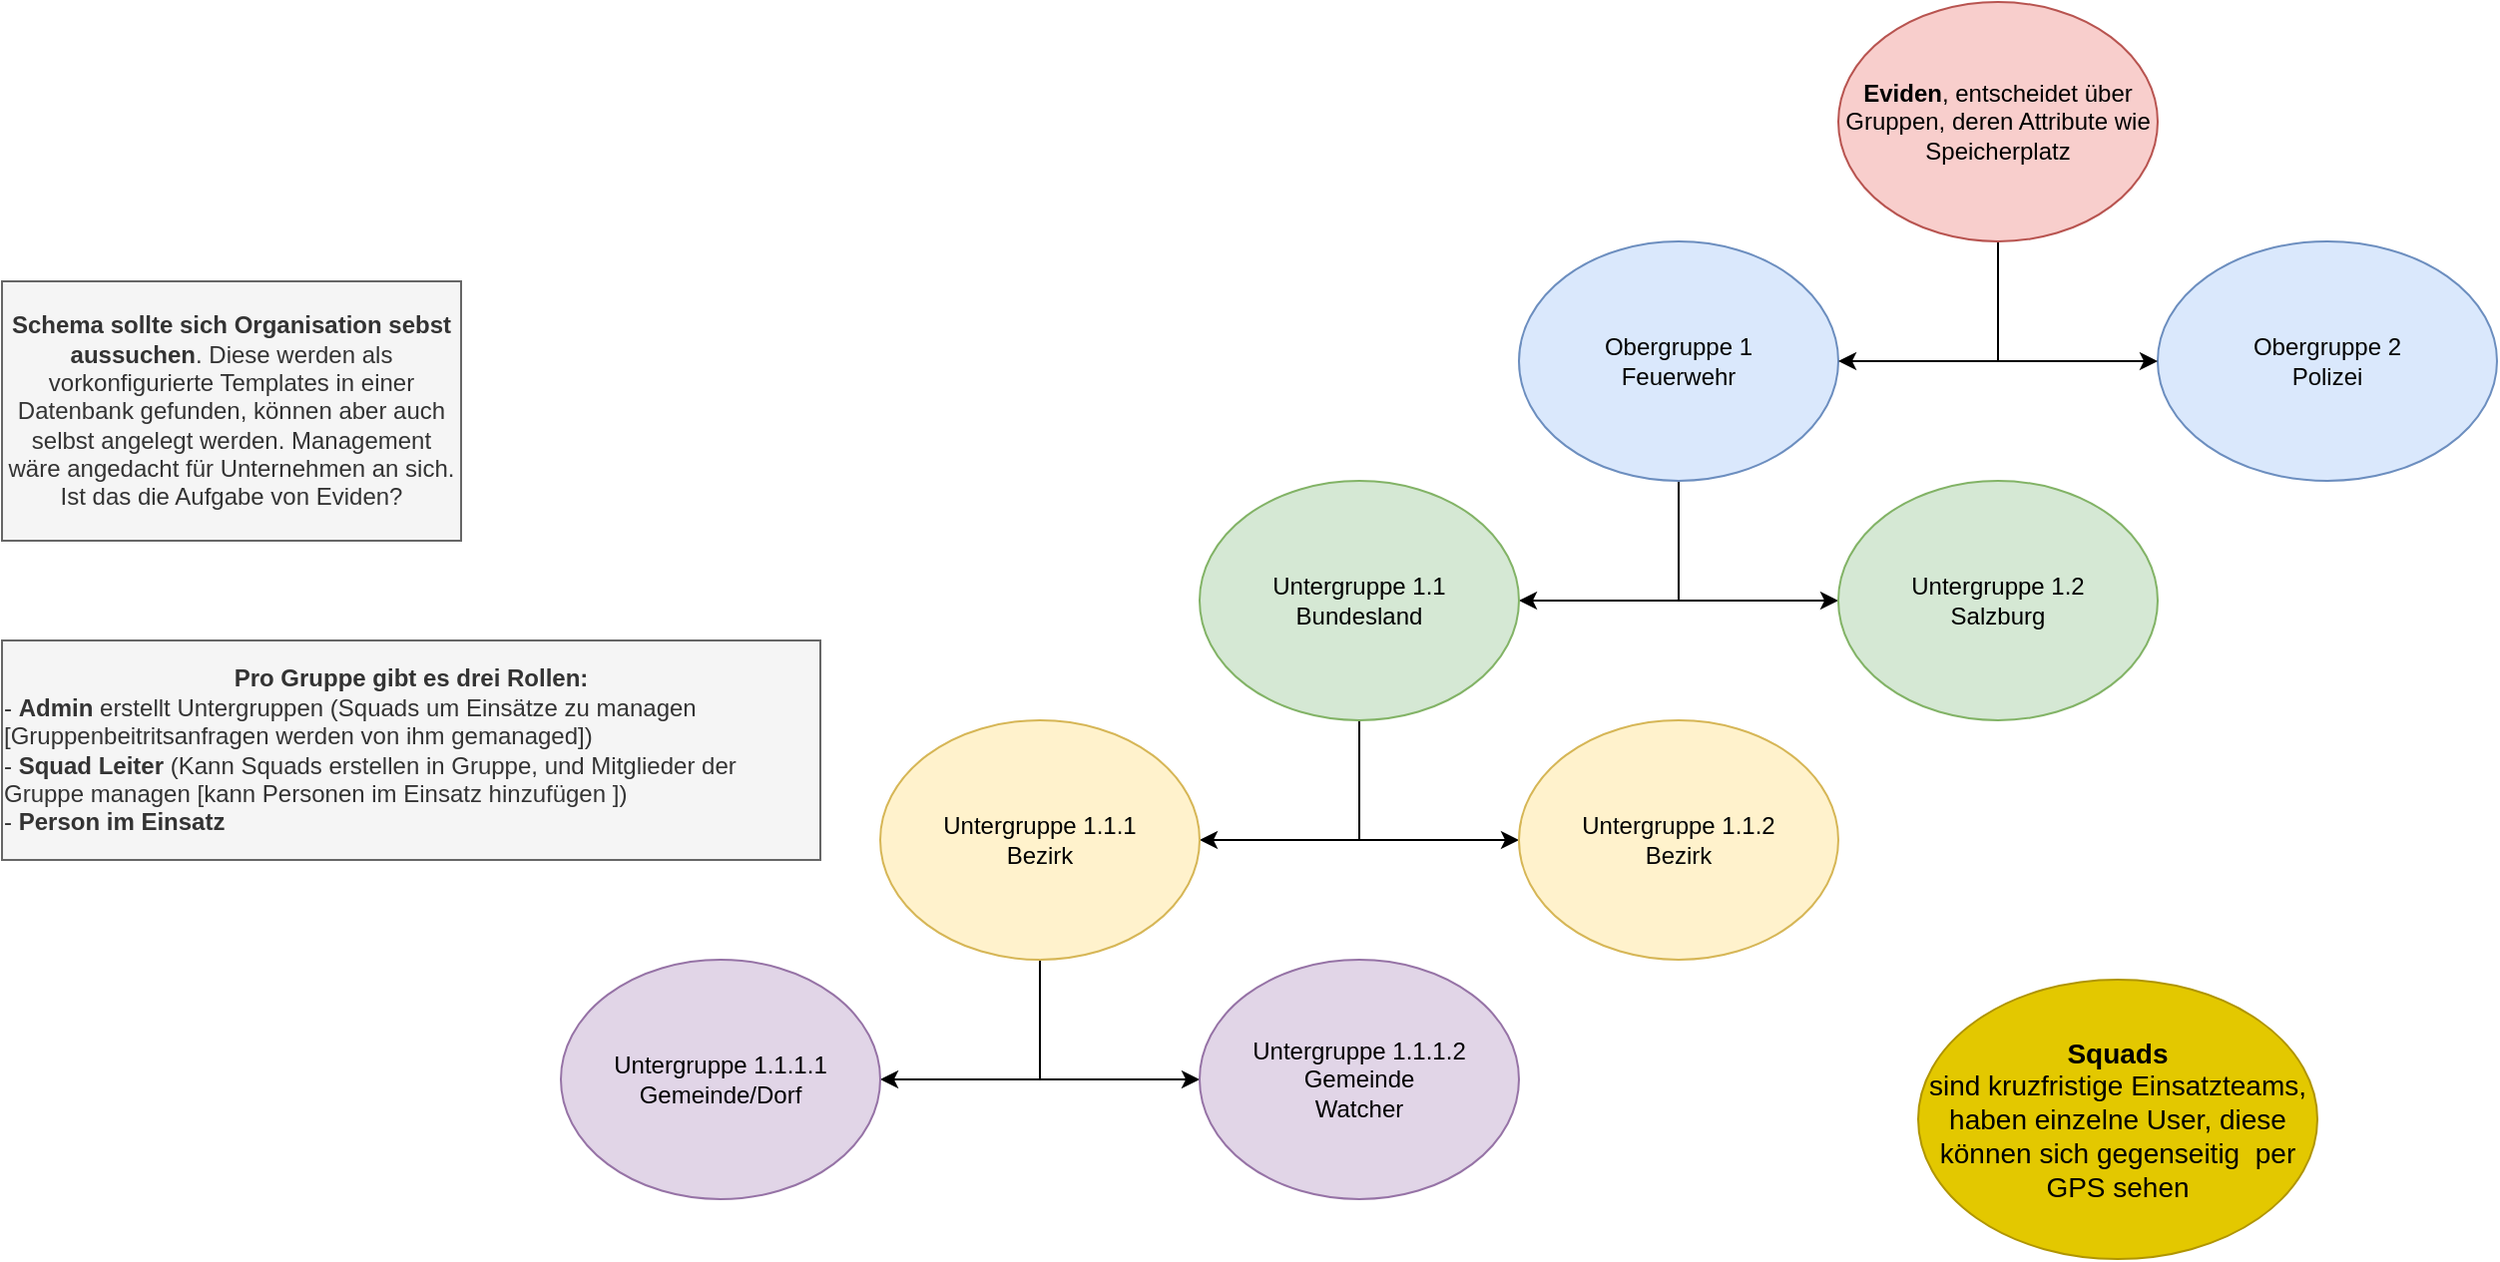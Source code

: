 <mxfile version="24.7.2" type="device">
  <diagram name="Page-1" id="hzVWYcrNuvrzRGqRf3Bj">
    <mxGraphModel dx="2261" dy="746" grid="1" gridSize="10" guides="1" tooltips="1" connect="1" arrows="1" fold="1" page="1" pageScale="1" pageWidth="827" pageHeight="1169" math="0" shadow="0">
      <root>
        <mxCell id="0" />
        <mxCell id="1" parent="0" />
        <mxCell id="N91jm53emRYmfFJ_UL-y-16" style="edgeStyle=orthogonalEdgeStyle;rounded=0;orthogonalLoop=1;jettySize=auto;html=1;entryX=1;entryY=0.5;entryDx=0;entryDy=0;" edge="1" parent="1" source="N91jm53emRYmfFJ_UL-y-1" target="N91jm53emRYmfFJ_UL-y-4">
          <mxGeometry relative="1" as="geometry" />
        </mxCell>
        <mxCell id="N91jm53emRYmfFJ_UL-y-17" style="edgeStyle=orthogonalEdgeStyle;rounded=0;orthogonalLoop=1;jettySize=auto;html=1;entryX=0;entryY=0.5;entryDx=0;entryDy=0;" edge="1" parent="1" source="N91jm53emRYmfFJ_UL-y-1" target="N91jm53emRYmfFJ_UL-y-8">
          <mxGeometry relative="1" as="geometry" />
        </mxCell>
        <mxCell id="N91jm53emRYmfFJ_UL-y-1" value="Obergruppe 1&lt;br&gt;Feuerwehr" style="ellipse;whiteSpace=wrap;html=1;fillColor=#dae8fc;strokeColor=#6c8ebf;" vertex="1" parent="1">
          <mxGeometry x="240" y="160" width="160" height="120" as="geometry" />
        </mxCell>
        <mxCell id="N91jm53emRYmfFJ_UL-y-2" value="&lt;div&gt;Obergruppe 2&lt;/div&gt;&lt;div&gt;Polizei&lt;br&gt;&lt;/div&gt;" style="ellipse;whiteSpace=wrap;html=1;fillColor=#dae8fc;strokeColor=#6c8ebf;" vertex="1" parent="1">
          <mxGeometry x="560" y="160" width="170" height="120" as="geometry" />
        </mxCell>
        <mxCell id="N91jm53emRYmfFJ_UL-y-18" style="edgeStyle=orthogonalEdgeStyle;rounded=0;orthogonalLoop=1;jettySize=auto;html=1;entryX=1;entryY=0.5;entryDx=0;entryDy=0;" edge="1" parent="1" source="N91jm53emRYmfFJ_UL-y-4" target="N91jm53emRYmfFJ_UL-y-5">
          <mxGeometry relative="1" as="geometry" />
        </mxCell>
        <mxCell id="N91jm53emRYmfFJ_UL-y-19" style="edgeStyle=orthogonalEdgeStyle;rounded=0;orthogonalLoop=1;jettySize=auto;html=1;entryX=0;entryY=0.5;entryDx=0;entryDy=0;" edge="1" parent="1" source="N91jm53emRYmfFJ_UL-y-4" target="N91jm53emRYmfFJ_UL-y-7">
          <mxGeometry relative="1" as="geometry" />
        </mxCell>
        <mxCell id="N91jm53emRYmfFJ_UL-y-4" value="Untergruppe 1.1&lt;br&gt;Bundesland" style="ellipse;whiteSpace=wrap;html=1;fillColor=#d5e8d4;strokeColor=#82b366;" vertex="1" parent="1">
          <mxGeometry x="80" y="280" width="160" height="120" as="geometry" />
        </mxCell>
        <mxCell id="N91jm53emRYmfFJ_UL-y-20" style="edgeStyle=orthogonalEdgeStyle;rounded=0;orthogonalLoop=1;jettySize=auto;html=1;entryX=1;entryY=0.5;entryDx=0;entryDy=0;" edge="1" parent="1" source="N91jm53emRYmfFJ_UL-y-5" target="N91jm53emRYmfFJ_UL-y-6">
          <mxGeometry relative="1" as="geometry" />
        </mxCell>
        <mxCell id="N91jm53emRYmfFJ_UL-y-21" style="edgeStyle=orthogonalEdgeStyle;rounded=0;orthogonalLoop=1;jettySize=auto;html=1;entryX=0;entryY=0.5;entryDx=0;entryDy=0;" edge="1" parent="1" source="N91jm53emRYmfFJ_UL-y-5" target="N91jm53emRYmfFJ_UL-y-9">
          <mxGeometry relative="1" as="geometry" />
        </mxCell>
        <mxCell id="N91jm53emRYmfFJ_UL-y-5" value="&lt;div&gt;Untergruppe 1.1.1&lt;/div&gt;&lt;div&gt;Bezirk&lt;br&gt;&lt;/div&gt;" style="ellipse;whiteSpace=wrap;html=1;fillColor=#fff2cc;strokeColor=#d6b656;" vertex="1" parent="1">
          <mxGeometry x="-80" y="400" width="160" height="120" as="geometry" />
        </mxCell>
        <mxCell id="N91jm53emRYmfFJ_UL-y-6" value="&lt;div&gt;Untergruppe 1.1.1.1&lt;/div&gt;&lt;div&gt;Gemeinde/Dorf&lt;br&gt;&lt;/div&gt;" style="ellipse;whiteSpace=wrap;html=1;fillColor=#e1d5e7;strokeColor=#9673a6;" vertex="1" parent="1">
          <mxGeometry x="-240" y="520" width="160" height="120" as="geometry" />
        </mxCell>
        <mxCell id="N91jm53emRYmfFJ_UL-y-7" value="&lt;div&gt;Untergruppe 1.1.2&lt;/div&gt;&lt;div&gt;Bezirk&lt;br&gt;&lt;/div&gt;" style="ellipse;whiteSpace=wrap;html=1;fillColor=#fff2cc;strokeColor=#d6b656;" vertex="1" parent="1">
          <mxGeometry x="240" y="400" width="160" height="120" as="geometry" />
        </mxCell>
        <mxCell id="N91jm53emRYmfFJ_UL-y-8" value="&lt;div&gt;Untergruppe 1.2&lt;/div&gt;&lt;div&gt;Salzburg&lt;br&gt;&lt;/div&gt;" style="ellipse;whiteSpace=wrap;html=1;fillColor=#d5e8d4;strokeColor=#82b366;" vertex="1" parent="1">
          <mxGeometry x="400" y="280" width="160" height="120" as="geometry" />
        </mxCell>
        <mxCell id="N91jm53emRYmfFJ_UL-y-9" value="&lt;div&gt;Untergruppe 1.1.1.2&lt;/div&gt;&lt;div&gt;Gemeinde&lt;br&gt;Watcher&lt;br&gt;&lt;/div&gt;" style="ellipse;whiteSpace=wrap;html=1;fillColor=#e1d5e7;strokeColor=#9673a6;" vertex="1" parent="1">
          <mxGeometry x="80" y="520" width="160" height="120" as="geometry" />
        </mxCell>
        <mxCell id="N91jm53emRYmfFJ_UL-y-14" style="edgeStyle=orthogonalEdgeStyle;rounded=0;orthogonalLoop=1;jettySize=auto;html=1;entryX=1;entryY=0.5;entryDx=0;entryDy=0;" edge="1" parent="1" source="N91jm53emRYmfFJ_UL-y-11" target="N91jm53emRYmfFJ_UL-y-1">
          <mxGeometry relative="1" as="geometry" />
        </mxCell>
        <mxCell id="N91jm53emRYmfFJ_UL-y-15" style="edgeStyle=orthogonalEdgeStyle;rounded=0;orthogonalLoop=1;jettySize=auto;html=1;entryX=0;entryY=0.5;entryDx=0;entryDy=0;" edge="1" parent="1" source="N91jm53emRYmfFJ_UL-y-11" target="N91jm53emRYmfFJ_UL-y-2">
          <mxGeometry relative="1" as="geometry" />
        </mxCell>
        <mxCell id="N91jm53emRYmfFJ_UL-y-11" value="&lt;b&gt;Eviden&lt;/b&gt;, entscheidet über Gruppen, deren Attribute wie Speicherplatz" style="ellipse;whiteSpace=wrap;html=1;fillColor=#f8cecc;strokeColor=#b85450;" vertex="1" parent="1">
          <mxGeometry x="400" y="40" width="160" height="120" as="geometry" />
        </mxCell>
        <mxCell id="N91jm53emRYmfFJ_UL-y-22" value="&lt;b&gt;Schema sollte sich Organisation sebst aussuchen&lt;/b&gt;. Diese werden als vorkonfigurierte Templates in einer Datenbank gefunden, können aber auch selbst angelegt werden. Management wäre angedacht für Unternehmen an sich. Ist das die Aufgabe von Eviden?" style="rounded=0;whiteSpace=wrap;html=1;fillColor=#f5f5f5;strokeColor=#666666;fontColor=#333333;" vertex="1" parent="1">
          <mxGeometry x="-520" y="180" width="230" height="130" as="geometry" />
        </mxCell>
        <mxCell id="N91jm53emRYmfFJ_UL-y-24" value="&lt;div style=&quot;font-size: 14px;&quot;&gt;&lt;font style=&quot;font-size: 14px;&quot;&gt;&lt;b&gt;Squads&lt;/b&gt;&lt;br&gt;sind kruzfristige Einsatzteams, haben einzelne User, diese können sich gegenseitig&amp;nbsp; per GPS sehen&lt;br&gt;&lt;/font&gt;&lt;/div&gt;" style="ellipse;whiteSpace=wrap;html=1;fillColor=#e3c800;strokeColor=#B09500;fontColor=#000000;" vertex="1" parent="1">
          <mxGeometry x="440" y="530" width="200" height="140" as="geometry" />
        </mxCell>
        <mxCell id="N91jm53emRYmfFJ_UL-y-26" value="&lt;b&gt;Pro Gruppe gibt es drei Rollen:&lt;/b&gt;&lt;br&gt;&lt;div align=&quot;left&quot;&gt;- &lt;b&gt;Admin &lt;/b&gt;erstellt Untergruppen (Squads um Einsätze zu managen [Gruppenbeitritsanfragen werden von ihm gemanaged])&lt;br&gt;&lt;/div&gt;&lt;div align=&quot;left&quot;&gt;- &lt;b&gt;Squad Leiter&lt;/b&gt; (Kann Squads erstellen in Gruppe, und Mitglieder der Gruppe managen [kann Personen im Einsatz hinzufügen ])&lt;/div&gt;&lt;div align=&quot;left&quot;&gt;- &lt;b&gt;Person im Einsatz&lt;/b&gt;&lt;br&gt;&lt;/div&gt;" style="rounded=0;whiteSpace=wrap;html=1;fillColor=#f5f5f5;strokeColor=#666666;fontColor=#333333;" vertex="1" parent="1">
          <mxGeometry x="-520" y="360" width="410" height="110" as="geometry" />
        </mxCell>
      </root>
    </mxGraphModel>
  </diagram>
</mxfile>
